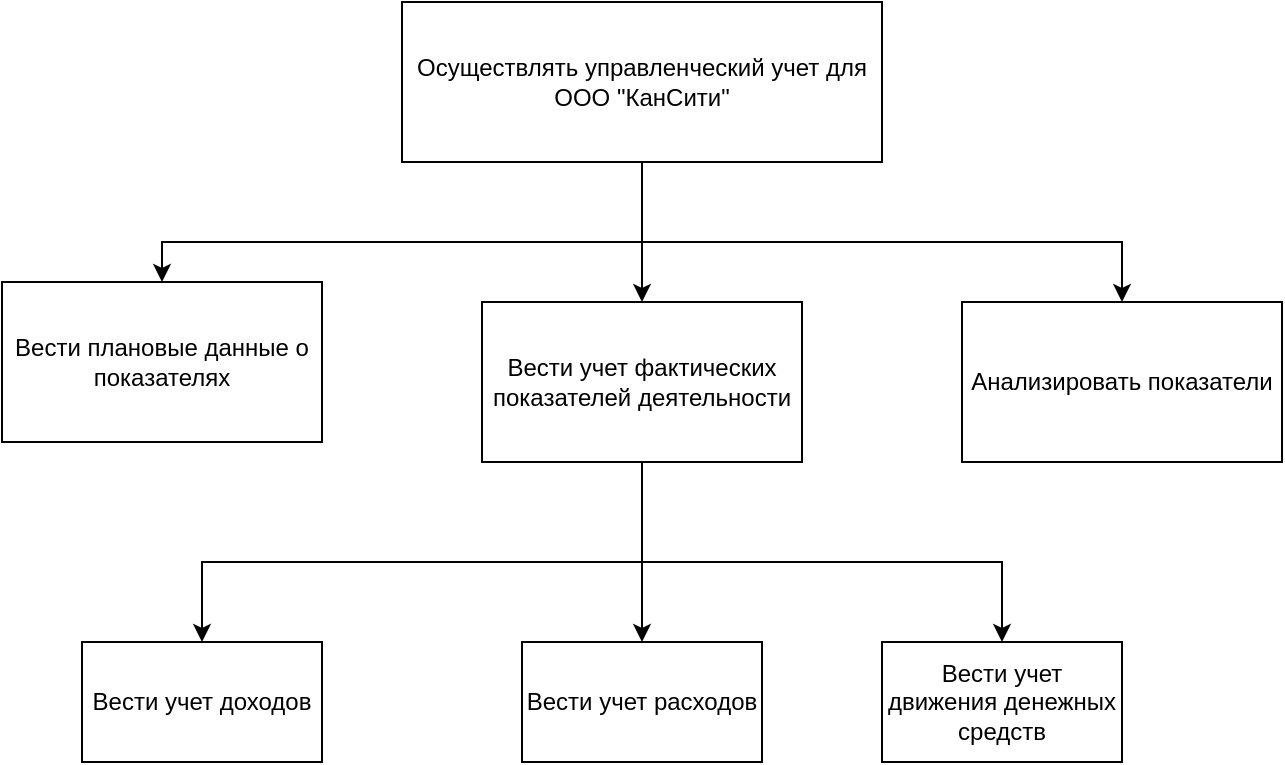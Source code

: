 <mxfile version="27.1.1">
  <diagram name="Страница — 1" id="AK-RRUiNj5G0Q6OftuAx">
    <mxGraphModel dx="865" dy="776" grid="1" gridSize="10" guides="1" tooltips="1" connect="1" arrows="1" fold="1" page="1" pageScale="1" pageWidth="827" pageHeight="1169" math="0" shadow="0">
      <root>
        <mxCell id="0" />
        <mxCell id="1" parent="0" />
        <mxCell id="7EjIuCL9xzuhvADuqhVL-10" style="edgeStyle=orthogonalEdgeStyle;rounded=0;orthogonalLoop=1;jettySize=auto;html=1;entryX=0.5;entryY=0;entryDx=0;entryDy=0;" edge="1" parent="1" source="7EjIuCL9xzuhvADuqhVL-2" target="7EjIuCL9xzuhvADuqhVL-3">
          <mxGeometry relative="1" as="geometry">
            <Array as="points">
              <mxPoint x="400" y="280" />
            </Array>
          </mxGeometry>
        </mxCell>
        <mxCell id="7EjIuCL9xzuhvADuqhVL-11" style="edgeStyle=orthogonalEdgeStyle;rounded=0;orthogonalLoop=1;jettySize=auto;html=1;entryX=0.5;entryY=0;entryDx=0;entryDy=0;" edge="1" parent="1" source="7EjIuCL9xzuhvADuqhVL-2" target="7EjIuCL9xzuhvADuqhVL-4">
          <mxGeometry relative="1" as="geometry" />
        </mxCell>
        <mxCell id="7EjIuCL9xzuhvADuqhVL-12" style="edgeStyle=orthogonalEdgeStyle;rounded=0;orthogonalLoop=1;jettySize=auto;html=1;entryX=0.5;entryY=0;entryDx=0;entryDy=0;" edge="1" parent="1" source="7EjIuCL9xzuhvADuqhVL-2" target="7EjIuCL9xzuhvADuqhVL-5">
          <mxGeometry relative="1" as="geometry">
            <Array as="points">
              <mxPoint x="400" y="280" />
              <mxPoint x="640" y="280" />
            </Array>
          </mxGeometry>
        </mxCell>
        <mxCell id="7EjIuCL9xzuhvADuqhVL-2" value="Осуществлять управленческий учет для ООО &quot;КанСити&quot;" style="rounded=0;whiteSpace=wrap;html=1;" vertex="1" parent="1">
          <mxGeometry x="280" y="160" width="240" height="80" as="geometry" />
        </mxCell>
        <mxCell id="7EjIuCL9xzuhvADuqhVL-3" value="Вести плановые данные о показателях" style="rounded=0;whiteSpace=wrap;html=1;" vertex="1" parent="1">
          <mxGeometry x="80" y="300" width="160" height="80" as="geometry" />
        </mxCell>
        <mxCell id="7EjIuCL9xzuhvADuqhVL-16" style="edgeStyle=orthogonalEdgeStyle;rounded=0;orthogonalLoop=1;jettySize=auto;html=1;entryX=0.5;entryY=0;entryDx=0;entryDy=0;" edge="1" parent="1" source="7EjIuCL9xzuhvADuqhVL-4" target="7EjIuCL9xzuhvADuqhVL-13">
          <mxGeometry relative="1" as="geometry">
            <Array as="points">
              <mxPoint x="400" y="440" />
              <mxPoint x="180" y="440" />
            </Array>
          </mxGeometry>
        </mxCell>
        <mxCell id="7EjIuCL9xzuhvADuqhVL-17" style="edgeStyle=orthogonalEdgeStyle;rounded=0;orthogonalLoop=1;jettySize=auto;html=1;entryX=0.5;entryY=0;entryDx=0;entryDy=0;" edge="1" parent="1" source="7EjIuCL9xzuhvADuqhVL-4" target="7EjIuCL9xzuhvADuqhVL-14">
          <mxGeometry relative="1" as="geometry" />
        </mxCell>
        <mxCell id="7EjIuCL9xzuhvADuqhVL-18" style="edgeStyle=orthogonalEdgeStyle;rounded=0;orthogonalLoop=1;jettySize=auto;html=1;entryX=0.5;entryY=0;entryDx=0;entryDy=0;" edge="1" parent="1" source="7EjIuCL9xzuhvADuqhVL-4" target="7EjIuCL9xzuhvADuqhVL-15">
          <mxGeometry relative="1" as="geometry">
            <Array as="points">
              <mxPoint x="400" y="440" />
              <mxPoint x="580" y="440" />
            </Array>
          </mxGeometry>
        </mxCell>
        <mxCell id="7EjIuCL9xzuhvADuqhVL-4" value="Вести учет фактических показателей деятельности" style="rounded=0;whiteSpace=wrap;html=1;" vertex="1" parent="1">
          <mxGeometry x="320" y="310" width="160" height="80" as="geometry" />
        </mxCell>
        <mxCell id="7EjIuCL9xzuhvADuqhVL-5" value="Анализировать показатели" style="rounded=0;whiteSpace=wrap;html=1;" vertex="1" parent="1">
          <mxGeometry x="560" y="310" width="160" height="80" as="geometry" />
        </mxCell>
        <mxCell id="7EjIuCL9xzuhvADuqhVL-13" value="Вести учет доходов" style="rounded=0;whiteSpace=wrap;html=1;" vertex="1" parent="1">
          <mxGeometry x="120" y="480" width="120" height="60" as="geometry" />
        </mxCell>
        <mxCell id="7EjIuCL9xzuhvADuqhVL-14" value="Вести учет расходов" style="rounded=0;whiteSpace=wrap;html=1;" vertex="1" parent="1">
          <mxGeometry x="340" y="480" width="120" height="60" as="geometry" />
        </mxCell>
        <mxCell id="7EjIuCL9xzuhvADuqhVL-15" value="Вести учет движения денежных средств" style="rounded=0;whiteSpace=wrap;html=1;" vertex="1" parent="1">
          <mxGeometry x="520" y="480" width="120" height="60" as="geometry" />
        </mxCell>
      </root>
    </mxGraphModel>
  </diagram>
</mxfile>
